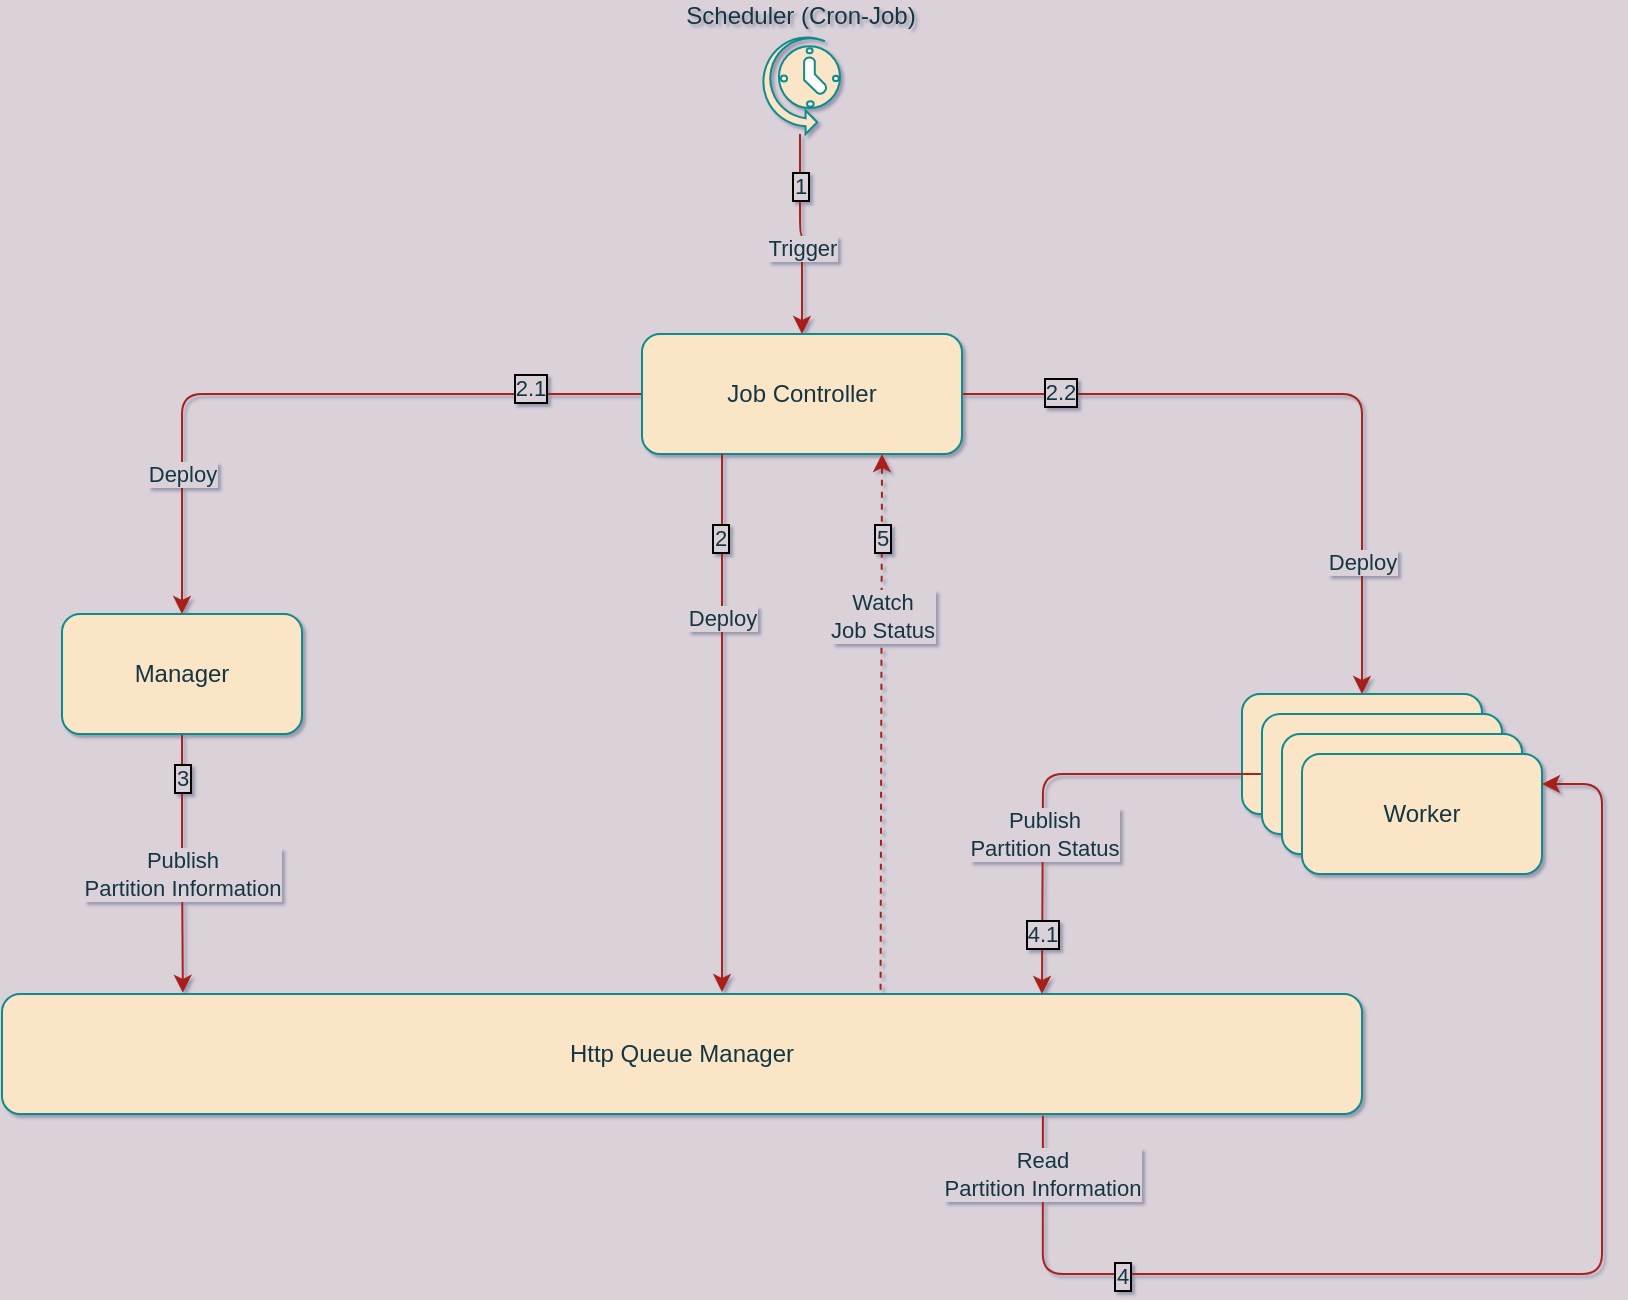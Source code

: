 <mxfile version="14.7.6" type="github">
  <diagram id="tJItVRqZhzQuj05DMi1-" name="Page-1">
    <mxGraphModel dx="1208" dy="843" grid="1" gridSize="10" guides="1" tooltips="1" connect="1" arrows="1" fold="1" page="1" pageScale="1" pageWidth="1100" pageHeight="850" background="#DAD2D8" math="0" shadow="1">
      <root>
        <mxCell id="0" />
        <mxCell id="1" parent="0" />
        <mxCell id="j7GF4RcRgUKBaXRiywtZ-11" style="edgeStyle=orthogonalEdgeStyle;orthogonalLoop=1;jettySize=auto;html=1;entryX=0.133;entryY=-0.01;entryDx=0;entryDy=0;exitX=0.5;exitY=1;exitDx=0;exitDy=0;entryPerimeter=0;labelBackgroundColor=#DAD2D8;strokeColor=#A8201A;fontColor=#143642;" parent="1" source="j7GF4RcRgUKBaXRiywtZ-1" target="j7GF4RcRgUKBaXRiywtZ-3" edge="1">
          <mxGeometry relative="1" as="geometry" />
        </mxCell>
        <mxCell id="j7GF4RcRgUKBaXRiywtZ-13" value="Publish&lt;br&gt;Partition Information" style="edgeLabel;html=1;align=center;verticalAlign=middle;resizable=0;points=[];rounded=1;labelBackgroundColor=#DAD2D8;fontColor=#143642;" parent="j7GF4RcRgUKBaXRiywtZ-11" vertex="1" connectable="0">
          <mxGeometry x="-0.326" y="-2" relative="1" as="geometry">
            <mxPoint x="2" y="26" as="offset" />
          </mxGeometry>
        </mxCell>
        <mxCell id="j7GF4RcRgUKBaXRiywtZ-35" value="3" style="edgeLabel;html=1;align=center;verticalAlign=middle;resizable=0;points=[];labelBorderColor=#000000;rounded=1;labelBackgroundColor=#DAD2D8;fontColor=#143642;" parent="j7GF4RcRgUKBaXRiywtZ-11" vertex="1" connectable="0">
          <mxGeometry x="-0.664" relative="1" as="geometry">
            <mxPoint as="offset" />
          </mxGeometry>
        </mxCell>
        <mxCell id="j7GF4RcRgUKBaXRiywtZ-1" value="Manager" style="whiteSpace=wrap;html=1;rounded=1;fillColor=#FAE5C7;strokeColor=#0F8B8D;fontColor=#143642;" parent="1" vertex="1">
          <mxGeometry x="180" y="430" width="120" height="60" as="geometry" />
        </mxCell>
        <mxCell id="j7GF4RcRgUKBaXRiywtZ-2" value="Worker" style="whiteSpace=wrap;html=1;rounded=1;fillColor=#FAE5C7;strokeColor=#0F8B8D;fontColor=#143642;" parent="1" vertex="1">
          <mxGeometry x="770" y="470" width="120" height="60" as="geometry" />
        </mxCell>
        <mxCell id="j7GF4RcRgUKBaXRiywtZ-3" value="Http Queue Manager" style="whiteSpace=wrap;html=1;rounded=1;fillColor=#FAE5C7;strokeColor=#0F8B8D;fontColor=#143642;" parent="1" vertex="1">
          <mxGeometry x="150" y="620" width="680" height="60" as="geometry" />
        </mxCell>
        <mxCell id="j7GF4RcRgUKBaXRiywtZ-5" style="edgeStyle=orthogonalEdgeStyle;orthogonalLoop=1;jettySize=auto;html=1;entryX=0.5;entryY=0;entryDx=0;entryDy=0;labelBackgroundColor=#DAD2D8;strokeColor=#A8201A;fontColor=#143642;" parent="1" source="j7GF4RcRgUKBaXRiywtZ-4" target="j7GF4RcRgUKBaXRiywtZ-1" edge="1">
          <mxGeometry relative="1" as="geometry" />
        </mxCell>
        <mxCell id="j7GF4RcRgUKBaXRiywtZ-9" value="Deploy" style="edgeLabel;html=1;align=center;verticalAlign=middle;resizable=0;points=[];rounded=1;labelBackgroundColor=#DAD2D8;fontColor=#143642;" parent="j7GF4RcRgUKBaXRiywtZ-5" vertex="1" connectable="0">
          <mxGeometry x="0.251" relative="1" as="geometry">
            <mxPoint x="-18" y="40" as="offset" />
          </mxGeometry>
        </mxCell>
        <mxCell id="j7GF4RcRgUKBaXRiywtZ-33" value="2.1" style="edgeLabel;html=1;align=center;verticalAlign=middle;resizable=0;points=[];labelBorderColor=#000000;rounded=1;labelBackgroundColor=#DAD2D8;fontColor=#143642;" parent="j7GF4RcRgUKBaXRiywtZ-5" vertex="1" connectable="0">
          <mxGeometry x="-0.669" y="-3" relative="1" as="geometry">
            <mxPoint as="offset" />
          </mxGeometry>
        </mxCell>
        <mxCell id="j7GF4RcRgUKBaXRiywtZ-6" style="edgeStyle=orthogonalEdgeStyle;orthogonalLoop=1;jettySize=auto;html=1;entryX=0.5;entryY=0;entryDx=0;entryDy=0;labelBackgroundColor=#DAD2D8;strokeColor=#A8201A;fontColor=#143642;" parent="1" source="j7GF4RcRgUKBaXRiywtZ-4" target="j7GF4RcRgUKBaXRiywtZ-2" edge="1">
          <mxGeometry relative="1" as="geometry" />
        </mxCell>
        <mxCell id="j7GF4RcRgUKBaXRiywtZ-10" value="Deploy" style="edgeLabel;html=1;align=center;verticalAlign=middle;resizable=0;points=[];rounded=1;labelBackgroundColor=#DAD2D8;fontColor=#143642;" parent="j7GF4RcRgUKBaXRiywtZ-6" vertex="1" connectable="0">
          <mxGeometry x="0.386" y="1" relative="1" as="geometry">
            <mxPoint x="-1" y="41" as="offset" />
          </mxGeometry>
        </mxCell>
        <mxCell id="j7GF4RcRgUKBaXRiywtZ-34" value="2.2" style="edgeLabel;html=1;align=center;verticalAlign=middle;resizable=0;points=[];labelBorderColor=#000000;rounded=1;labelBackgroundColor=#DAD2D8;fontColor=#143642;" parent="j7GF4RcRgUKBaXRiywtZ-6" vertex="1" connectable="0">
          <mxGeometry x="-0.719" y="1" relative="1" as="geometry">
            <mxPoint as="offset" />
          </mxGeometry>
        </mxCell>
        <mxCell id="j7GF4RcRgUKBaXRiywtZ-4" value="Job Controller" style="whiteSpace=wrap;html=1;rounded=1;fillColor=#FAE5C7;strokeColor=#0F8B8D;fontColor=#143642;" parent="1" vertex="1">
          <mxGeometry x="470" y="290" width="160" height="60" as="geometry" />
        </mxCell>
        <mxCell id="j7GF4RcRgUKBaXRiywtZ-24" style="edgeStyle=orthogonalEdgeStyle;orthogonalLoop=1;jettySize=auto;html=1;exitX=0;exitY=0.5;exitDx=0;exitDy=0;labelBackgroundColor=#DAD2D8;strokeColor=#A8201A;fontColor=#143642;" parent="1" source="j7GF4RcRgUKBaXRiywtZ-14" edge="1">
          <mxGeometry relative="1" as="geometry">
            <mxPoint x="670" y="620" as="targetPoint" />
          </mxGeometry>
        </mxCell>
        <mxCell id="j7GF4RcRgUKBaXRiywtZ-25" value="Publish&lt;br&gt;Partition Status" style="edgeLabel;html=1;align=center;verticalAlign=middle;resizable=0;points=[];rounded=1;labelBackgroundColor=#DAD2D8;fontColor=#143642;" parent="j7GF4RcRgUKBaXRiywtZ-24" vertex="1" connectable="0">
          <mxGeometry x="-0.319" y="-1" relative="1" as="geometry">
            <mxPoint x="-35" y="31" as="offset" />
          </mxGeometry>
        </mxCell>
        <mxCell id="j7GF4RcRgUKBaXRiywtZ-38" value="4.1" style="edgeLabel;html=1;align=center;verticalAlign=middle;resizable=0;points=[];labelBorderColor=#000000;rounded=1;labelBackgroundColor=#DAD2D8;fontColor=#143642;" parent="j7GF4RcRgUKBaXRiywtZ-24" vertex="1" connectable="0">
          <mxGeometry x="-0.557" relative="1" as="geometry">
            <mxPoint x="-62" y="80" as="offset" />
          </mxGeometry>
        </mxCell>
        <mxCell id="j7GF4RcRgUKBaXRiywtZ-14" value="Worker" style="whiteSpace=wrap;html=1;rounded=1;fillColor=#FAE5C7;strokeColor=#0F8B8D;fontColor=#143642;" parent="1" vertex="1">
          <mxGeometry x="780" y="480" width="120" height="60" as="geometry" />
        </mxCell>
        <mxCell id="j7GF4RcRgUKBaXRiywtZ-15" value="Worker" style="whiteSpace=wrap;html=1;rounded=1;fillColor=#FAE5C7;strokeColor=#0F8B8D;fontColor=#143642;" parent="1" vertex="1">
          <mxGeometry x="790" y="490" width="120" height="60" as="geometry" />
        </mxCell>
        <mxCell id="j7GF4RcRgUKBaXRiywtZ-16" value="Worker" style="whiteSpace=wrap;html=1;rounded=1;fillColor=#FAE5C7;strokeColor=#0F8B8D;fontColor=#143642;" parent="1" vertex="1">
          <mxGeometry x="800" y="500" width="120" height="60" as="geometry" />
        </mxCell>
        <mxCell id="j7GF4RcRgUKBaXRiywtZ-40" style="edgeStyle=orthogonalEdgeStyle;orthogonalLoop=1;jettySize=auto;html=1;startArrow=none;startFill=0;endArrow=classic;endFill=1;labelBackgroundColor=#DAD2D8;strokeColor=#A8201A;fontColor=#143642;" parent="1" source="j7GF4RcRgUKBaXRiywtZ-28" target="j7GF4RcRgUKBaXRiywtZ-4" edge="1">
          <mxGeometry relative="1" as="geometry" />
        </mxCell>
        <mxCell id="j7GF4RcRgUKBaXRiywtZ-41" value="Trigger" style="edgeLabel;html=1;align=center;verticalAlign=middle;resizable=0;points=[];rounded=1;labelBackgroundColor=#DAD2D8;fontColor=#143642;" parent="j7GF4RcRgUKBaXRiywtZ-40" vertex="1" connectable="0">
          <mxGeometry x="0.147" relative="1" as="geometry">
            <mxPoint as="offset" />
          </mxGeometry>
        </mxCell>
        <mxCell id="j7GF4RcRgUKBaXRiywtZ-42" value="1" style="edgeLabel;html=1;align=center;verticalAlign=middle;resizable=0;points=[];labelBorderColor=#000000;rounded=1;labelBackgroundColor=#DAD2D8;fontColor=#143642;" parent="j7GF4RcRgUKBaXRiywtZ-40" vertex="1" connectable="0">
          <mxGeometry x="-0.294" relative="1" as="geometry">
            <mxPoint y="-10" as="offset" />
          </mxGeometry>
        </mxCell>
        <mxCell id="j7GF4RcRgUKBaXRiywtZ-28" value="Scheduler (Cron-Job)" style="verticalLabelPosition=top;html=1;verticalAlign=bottom;align=center;strokeColor=#0F8B8D;shape=mxgraph.azure.scheduler;pointerEvents=1;labelPosition=center;rounded=1;shadow=0;labelBorderColor=none;fillColor=#FAE5C7;fontColor=#143642;" parent="1" vertex="1">
          <mxGeometry x="529" y="140" width="40" height="50" as="geometry" />
        </mxCell>
        <mxCell id="j7GF4RcRgUKBaXRiywtZ-43" value="" style="endArrow=classic;html=1;entryX=1;entryY=0.25;entryDx=0;entryDy=0;exitX=0.616;exitY=1.014;exitDx=0;exitDy=0;exitPerimeter=0;edgeStyle=orthogonalEdgeStyle;labelBackgroundColor=#DAD2D8;strokeColor=#A8201A;fontColor=#143642;" parent="1" target="j7GF4RcRgUKBaXRiywtZ-16" edge="1">
          <mxGeometry width="50" height="50" relative="1" as="geometry">
            <mxPoint x="670.44" y="680.84" as="sourcePoint" />
            <mxPoint x="963" y="471" as="targetPoint" />
            <Array as="points">
              <mxPoint x="670" y="760" />
              <mxPoint x="950" y="760" />
              <mxPoint x="950" y="515" />
            </Array>
          </mxGeometry>
        </mxCell>
        <mxCell id="j7GF4RcRgUKBaXRiywtZ-44" value="Read&lt;br&gt;Partition Information" style="edgeLabel;html=1;align=center;verticalAlign=middle;resizable=0;points=[];rounded=1;labelBackgroundColor=#DAD2D8;fontColor=#143642;" parent="j7GF4RcRgUKBaXRiywtZ-43" vertex="1" connectable="0">
          <mxGeometry x="-0.076" relative="1" as="geometry">
            <mxPoint x="-214" y="-50" as="offset" />
          </mxGeometry>
        </mxCell>
        <mxCell id="j7GF4RcRgUKBaXRiywtZ-45" value="4" style="edgeLabel;html=1;align=center;verticalAlign=middle;resizable=0;points=[];labelBorderColor=#000000;rounded=1;labelBackgroundColor=#DAD2D8;fontColor=#143642;" parent="j7GF4RcRgUKBaXRiywtZ-43" vertex="1" connectable="0">
          <mxGeometry x="0.579" relative="1" as="geometry">
            <mxPoint x="-240" y="142" as="offset" />
          </mxGeometry>
        </mxCell>
        <mxCell id="j7GF4RcRgUKBaXRiywtZ-46" value="" style="endArrow=classic;html=1;entryX=0.75;entryY=1;entryDx=0;entryDy=0;exitX=0.646;exitY=-0.036;exitDx=0;exitDy=0;exitPerimeter=0;dashed=1;labelBackgroundColor=#DAD2D8;strokeColor=#A8201A;fontColor=#143642;" parent="1" source="j7GF4RcRgUKBaXRiywtZ-3" target="j7GF4RcRgUKBaXRiywtZ-4" edge="1">
          <mxGeometry width="50" height="50" relative="1" as="geometry">
            <mxPoint x="600" y="550" as="sourcePoint" />
            <mxPoint x="650" y="500" as="targetPoint" />
          </mxGeometry>
        </mxCell>
        <mxCell id="j7GF4RcRgUKBaXRiywtZ-47" value="Watch&lt;br&gt;Job Status" style="edgeLabel;html=1;align=center;verticalAlign=middle;resizable=0;points=[];rounded=1;labelBackgroundColor=#DAD2D8;fontColor=#143642;" parent="j7GF4RcRgUKBaXRiywtZ-46" vertex="1" connectable="0">
          <mxGeometry x="0.324" relative="1" as="geometry">
            <mxPoint y="-10" as="offset" />
          </mxGeometry>
        </mxCell>
        <mxCell id="j7GF4RcRgUKBaXRiywtZ-51" value="5" style="edgeLabel;html=1;align=center;verticalAlign=middle;resizable=0;points=[];labelBorderColor=#000000;rounded=1;labelBackgroundColor=#DAD2D8;fontColor=#143642;" parent="j7GF4RcRgUKBaXRiywtZ-46" vertex="1" connectable="0">
          <mxGeometry x="0.794" relative="1" as="geometry">
            <mxPoint y="14" as="offset" />
          </mxGeometry>
        </mxCell>
        <mxCell id="j7GF4RcRgUKBaXRiywtZ-48" value="" style="endArrow=classic;html=1;exitX=0.25;exitY=1;exitDx=0;exitDy=0;labelBackgroundColor=#DAD2D8;strokeColor=#A8201A;fontColor=#143642;" parent="1" source="j7GF4RcRgUKBaXRiywtZ-4" edge="1">
          <mxGeometry width="50" height="50" relative="1" as="geometry">
            <mxPoint x="600" y="550" as="sourcePoint" />
            <mxPoint x="510" y="619" as="targetPoint" />
          </mxGeometry>
        </mxCell>
        <mxCell id="j7GF4RcRgUKBaXRiywtZ-49" value="Deploy" style="edgeLabel;html=1;align=center;verticalAlign=middle;resizable=0;points=[];rounded=1;labelBackgroundColor=#DAD2D8;fontColor=#143642;" parent="j7GF4RcRgUKBaXRiywtZ-48" vertex="1" connectable="0">
          <mxGeometry x="-0.32" relative="1" as="geometry">
            <mxPoint y="-10" as="offset" />
          </mxGeometry>
        </mxCell>
        <mxCell id="j7GF4RcRgUKBaXRiywtZ-50" value="2" style="edgeLabel;html=1;align=center;verticalAlign=middle;resizable=0;points=[];labelBorderColor=#000000;rounded=1;labelBackgroundColor=#DAD2D8;fontColor=#143642;" parent="j7GF4RcRgUKBaXRiywtZ-48" vertex="1" connectable="0">
          <mxGeometry x="-0.783" y="-1" relative="1" as="geometry">
            <mxPoint y="13" as="offset" />
          </mxGeometry>
        </mxCell>
      </root>
    </mxGraphModel>
  </diagram>
</mxfile>
